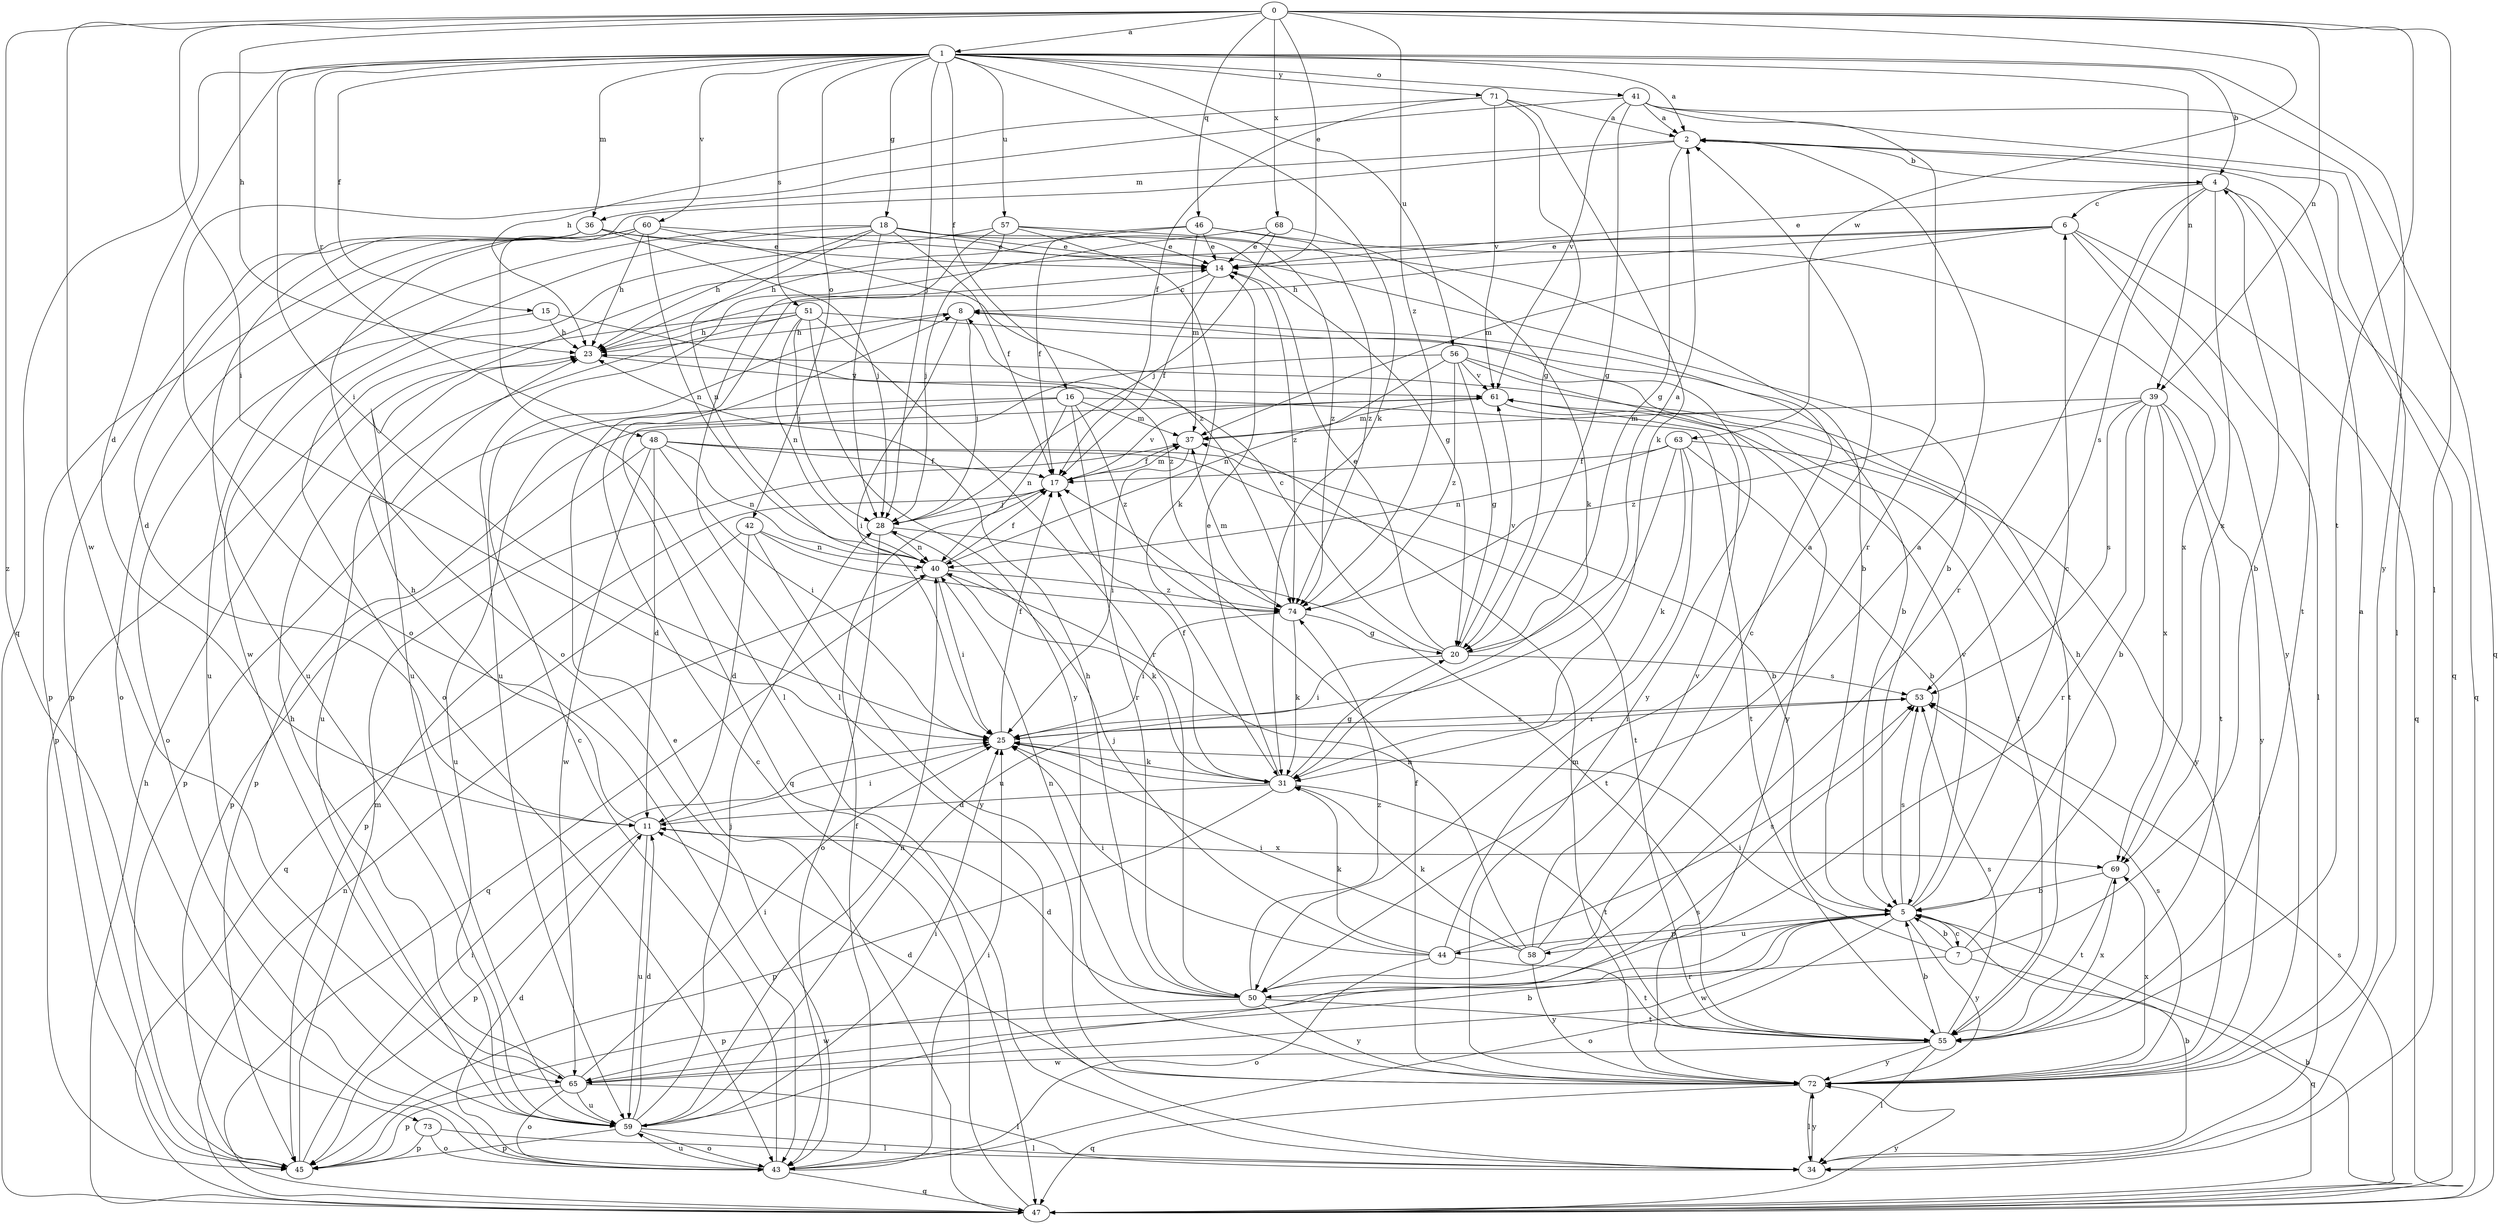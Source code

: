 strict digraph  {
0;
1;
2;
4;
5;
6;
7;
8;
11;
14;
15;
16;
17;
18;
20;
23;
25;
28;
31;
34;
36;
37;
39;
40;
41;
42;
43;
44;
45;
46;
47;
48;
50;
51;
53;
55;
56;
57;
58;
59;
60;
61;
63;
65;
68;
69;
71;
72;
73;
74;
0 -> 1  [label=a];
0 -> 14  [label=e];
0 -> 23  [label=h];
0 -> 25  [label=i];
0 -> 34  [label=l];
0 -> 39  [label=n];
0 -> 46  [label=q];
0 -> 55  [label=t];
0 -> 63  [label=w];
0 -> 65  [label=w];
0 -> 68  [label=x];
0 -> 73  [label=z];
0 -> 74  [label=z];
1 -> 2  [label=a];
1 -> 4  [label=b];
1 -> 11  [label=d];
1 -> 15  [label=f];
1 -> 16  [label=f];
1 -> 18  [label=g];
1 -> 25  [label=i];
1 -> 28  [label=j];
1 -> 31  [label=k];
1 -> 36  [label=m];
1 -> 39  [label=n];
1 -> 41  [label=o];
1 -> 42  [label=o];
1 -> 47  [label=q];
1 -> 48  [label=r];
1 -> 51  [label=s];
1 -> 56  [label=u];
1 -> 57  [label=u];
1 -> 60  [label=v];
1 -> 71  [label=y];
1 -> 72  [label=y];
2 -> 4  [label=b];
2 -> 20  [label=g];
2 -> 36  [label=m];
2 -> 43  [label=o];
2 -> 47  [label=q];
4 -> 6  [label=c];
4 -> 14  [label=e];
4 -> 47  [label=q];
4 -> 50  [label=r];
4 -> 53  [label=s];
4 -> 55  [label=t];
4 -> 69  [label=x];
5 -> 6  [label=c];
5 -> 7  [label=c];
5 -> 43  [label=o];
5 -> 44  [label=p];
5 -> 45  [label=p];
5 -> 53  [label=s];
5 -> 58  [label=u];
5 -> 61  [label=v];
5 -> 65  [label=w];
5 -> 72  [label=y];
6 -> 14  [label=e];
6 -> 23  [label=h];
6 -> 34  [label=l];
6 -> 37  [label=m];
6 -> 47  [label=q];
6 -> 59  [label=u];
6 -> 72  [label=y];
7 -> 4  [label=b];
7 -> 5  [label=b];
7 -> 23  [label=h];
7 -> 25  [label=i];
7 -> 47  [label=q];
7 -> 50  [label=r];
8 -> 23  [label=h];
8 -> 25  [label=i];
8 -> 28  [label=j];
8 -> 72  [label=y];
11 -> 23  [label=h];
11 -> 25  [label=i];
11 -> 45  [label=p];
11 -> 59  [label=u];
11 -> 69  [label=x];
14 -> 8  [label=c];
14 -> 17  [label=f];
14 -> 74  [label=z];
15 -> 23  [label=h];
15 -> 43  [label=o];
15 -> 74  [label=z];
16 -> 37  [label=m];
16 -> 40  [label=n];
16 -> 45  [label=p];
16 -> 50  [label=r];
16 -> 55  [label=t];
16 -> 59  [label=u];
16 -> 74  [label=z];
17 -> 28  [label=j];
17 -> 37  [label=m];
17 -> 45  [label=p];
17 -> 61  [label=v];
18 -> 5  [label=b];
18 -> 14  [label=e];
18 -> 17  [label=f];
18 -> 20  [label=g];
18 -> 23  [label=h];
18 -> 28  [label=j];
18 -> 40  [label=n];
18 -> 59  [label=u];
18 -> 65  [label=w];
20 -> 2  [label=a];
20 -> 8  [label=c];
20 -> 14  [label=e];
20 -> 25  [label=i];
20 -> 53  [label=s];
20 -> 61  [label=v];
23 -> 61  [label=v];
25 -> 17  [label=f];
25 -> 31  [label=k];
25 -> 53  [label=s];
28 -> 40  [label=n];
28 -> 43  [label=o];
28 -> 55  [label=t];
31 -> 11  [label=d];
31 -> 14  [label=e];
31 -> 17  [label=f];
31 -> 20  [label=g];
31 -> 25  [label=i];
31 -> 45  [label=p];
31 -> 55  [label=t];
34 -> 5  [label=b];
34 -> 72  [label=y];
36 -> 5  [label=b];
36 -> 11  [label=d];
36 -> 14  [label=e];
36 -> 28  [label=j];
36 -> 45  [label=p];
36 -> 59  [label=u];
37 -> 17  [label=f];
37 -> 25  [label=i];
39 -> 5  [label=b];
39 -> 37  [label=m];
39 -> 50  [label=r];
39 -> 53  [label=s];
39 -> 55  [label=t];
39 -> 69  [label=x];
39 -> 72  [label=y];
39 -> 74  [label=z];
40 -> 17  [label=f];
40 -> 25  [label=i];
40 -> 31  [label=k];
40 -> 47  [label=q];
40 -> 74  [label=z];
41 -> 2  [label=a];
41 -> 20  [label=g];
41 -> 34  [label=l];
41 -> 43  [label=o];
41 -> 47  [label=q];
41 -> 50  [label=r];
41 -> 61  [label=v];
42 -> 11  [label=d];
42 -> 40  [label=n];
42 -> 47  [label=q];
42 -> 72  [label=y];
42 -> 74  [label=z];
43 -> 8  [label=c];
43 -> 11  [label=d];
43 -> 17  [label=f];
43 -> 25  [label=i];
43 -> 47  [label=q];
43 -> 59  [label=u];
44 -> 2  [label=a];
44 -> 25  [label=i];
44 -> 28  [label=j];
44 -> 31  [label=k];
44 -> 43  [label=o];
44 -> 53  [label=s];
44 -> 55  [label=t];
45 -> 25  [label=i];
45 -> 37  [label=m];
46 -> 14  [label=e];
46 -> 17  [label=f];
46 -> 23  [label=h];
46 -> 37  [label=m];
46 -> 69  [label=x];
46 -> 74  [label=z];
47 -> 5  [label=b];
47 -> 8  [label=c];
47 -> 14  [label=e];
47 -> 23  [label=h];
47 -> 40  [label=n];
47 -> 53  [label=s];
47 -> 72  [label=y];
48 -> 5  [label=b];
48 -> 11  [label=d];
48 -> 17  [label=f];
48 -> 25  [label=i];
48 -> 40  [label=n];
48 -> 45  [label=p];
48 -> 55  [label=t];
48 -> 65  [label=w];
50 -> 11  [label=d];
50 -> 23  [label=h];
50 -> 40  [label=n];
50 -> 55  [label=t];
50 -> 65  [label=w];
50 -> 72  [label=y];
50 -> 74  [label=z];
51 -> 5  [label=b];
51 -> 23  [label=h];
51 -> 28  [label=j];
51 -> 40  [label=n];
51 -> 45  [label=p];
51 -> 50  [label=r];
51 -> 59  [label=u];
51 -> 72  [label=y];
53 -> 25  [label=i];
55 -> 5  [label=b];
55 -> 34  [label=l];
55 -> 53  [label=s];
55 -> 65  [label=w];
55 -> 69  [label=x];
55 -> 72  [label=y];
56 -> 20  [label=g];
56 -> 40  [label=n];
56 -> 47  [label=q];
56 -> 55  [label=t];
56 -> 61  [label=v];
56 -> 72  [label=y];
56 -> 74  [label=z];
57 -> 14  [label=e];
57 -> 28  [label=j];
57 -> 31  [label=k];
57 -> 34  [label=l];
57 -> 43  [label=o];
57 -> 74  [label=z];
58 -> 2  [label=a];
58 -> 8  [label=c];
58 -> 25  [label=i];
58 -> 31  [label=k];
58 -> 40  [label=n];
58 -> 61  [label=v];
58 -> 72  [label=y];
59 -> 11  [label=d];
59 -> 25  [label=i];
59 -> 28  [label=j];
59 -> 34  [label=l];
59 -> 40  [label=n];
59 -> 43  [label=o];
59 -> 45  [label=p];
59 -> 53  [label=s];
60 -> 14  [label=e];
60 -> 23  [label=h];
60 -> 34  [label=l];
60 -> 40  [label=n];
60 -> 43  [label=o];
60 -> 45  [label=p];
60 -> 74  [label=z];
61 -> 37  [label=m];
61 -> 45  [label=p];
61 -> 55  [label=t];
63 -> 5  [label=b];
63 -> 17  [label=f];
63 -> 31  [label=k];
63 -> 40  [label=n];
63 -> 50  [label=r];
63 -> 59  [label=u];
63 -> 72  [label=y];
65 -> 5  [label=b];
65 -> 23  [label=h];
65 -> 25  [label=i];
65 -> 34  [label=l];
65 -> 43  [label=o];
65 -> 45  [label=p];
65 -> 59  [label=u];
68 -> 14  [label=e];
68 -> 28  [label=j];
68 -> 31  [label=k];
68 -> 59  [label=u];
69 -> 5  [label=b];
69 -> 55  [label=t];
71 -> 2  [label=a];
71 -> 17  [label=f];
71 -> 20  [label=g];
71 -> 23  [label=h];
71 -> 31  [label=k];
71 -> 61  [label=v];
72 -> 2  [label=a];
72 -> 11  [label=d];
72 -> 17  [label=f];
72 -> 34  [label=l];
72 -> 37  [label=m];
72 -> 47  [label=q];
72 -> 53  [label=s];
72 -> 69  [label=x];
73 -> 34  [label=l];
73 -> 43  [label=o];
73 -> 45  [label=p];
74 -> 20  [label=g];
74 -> 25  [label=i];
74 -> 31  [label=k];
74 -> 37  [label=m];
}
